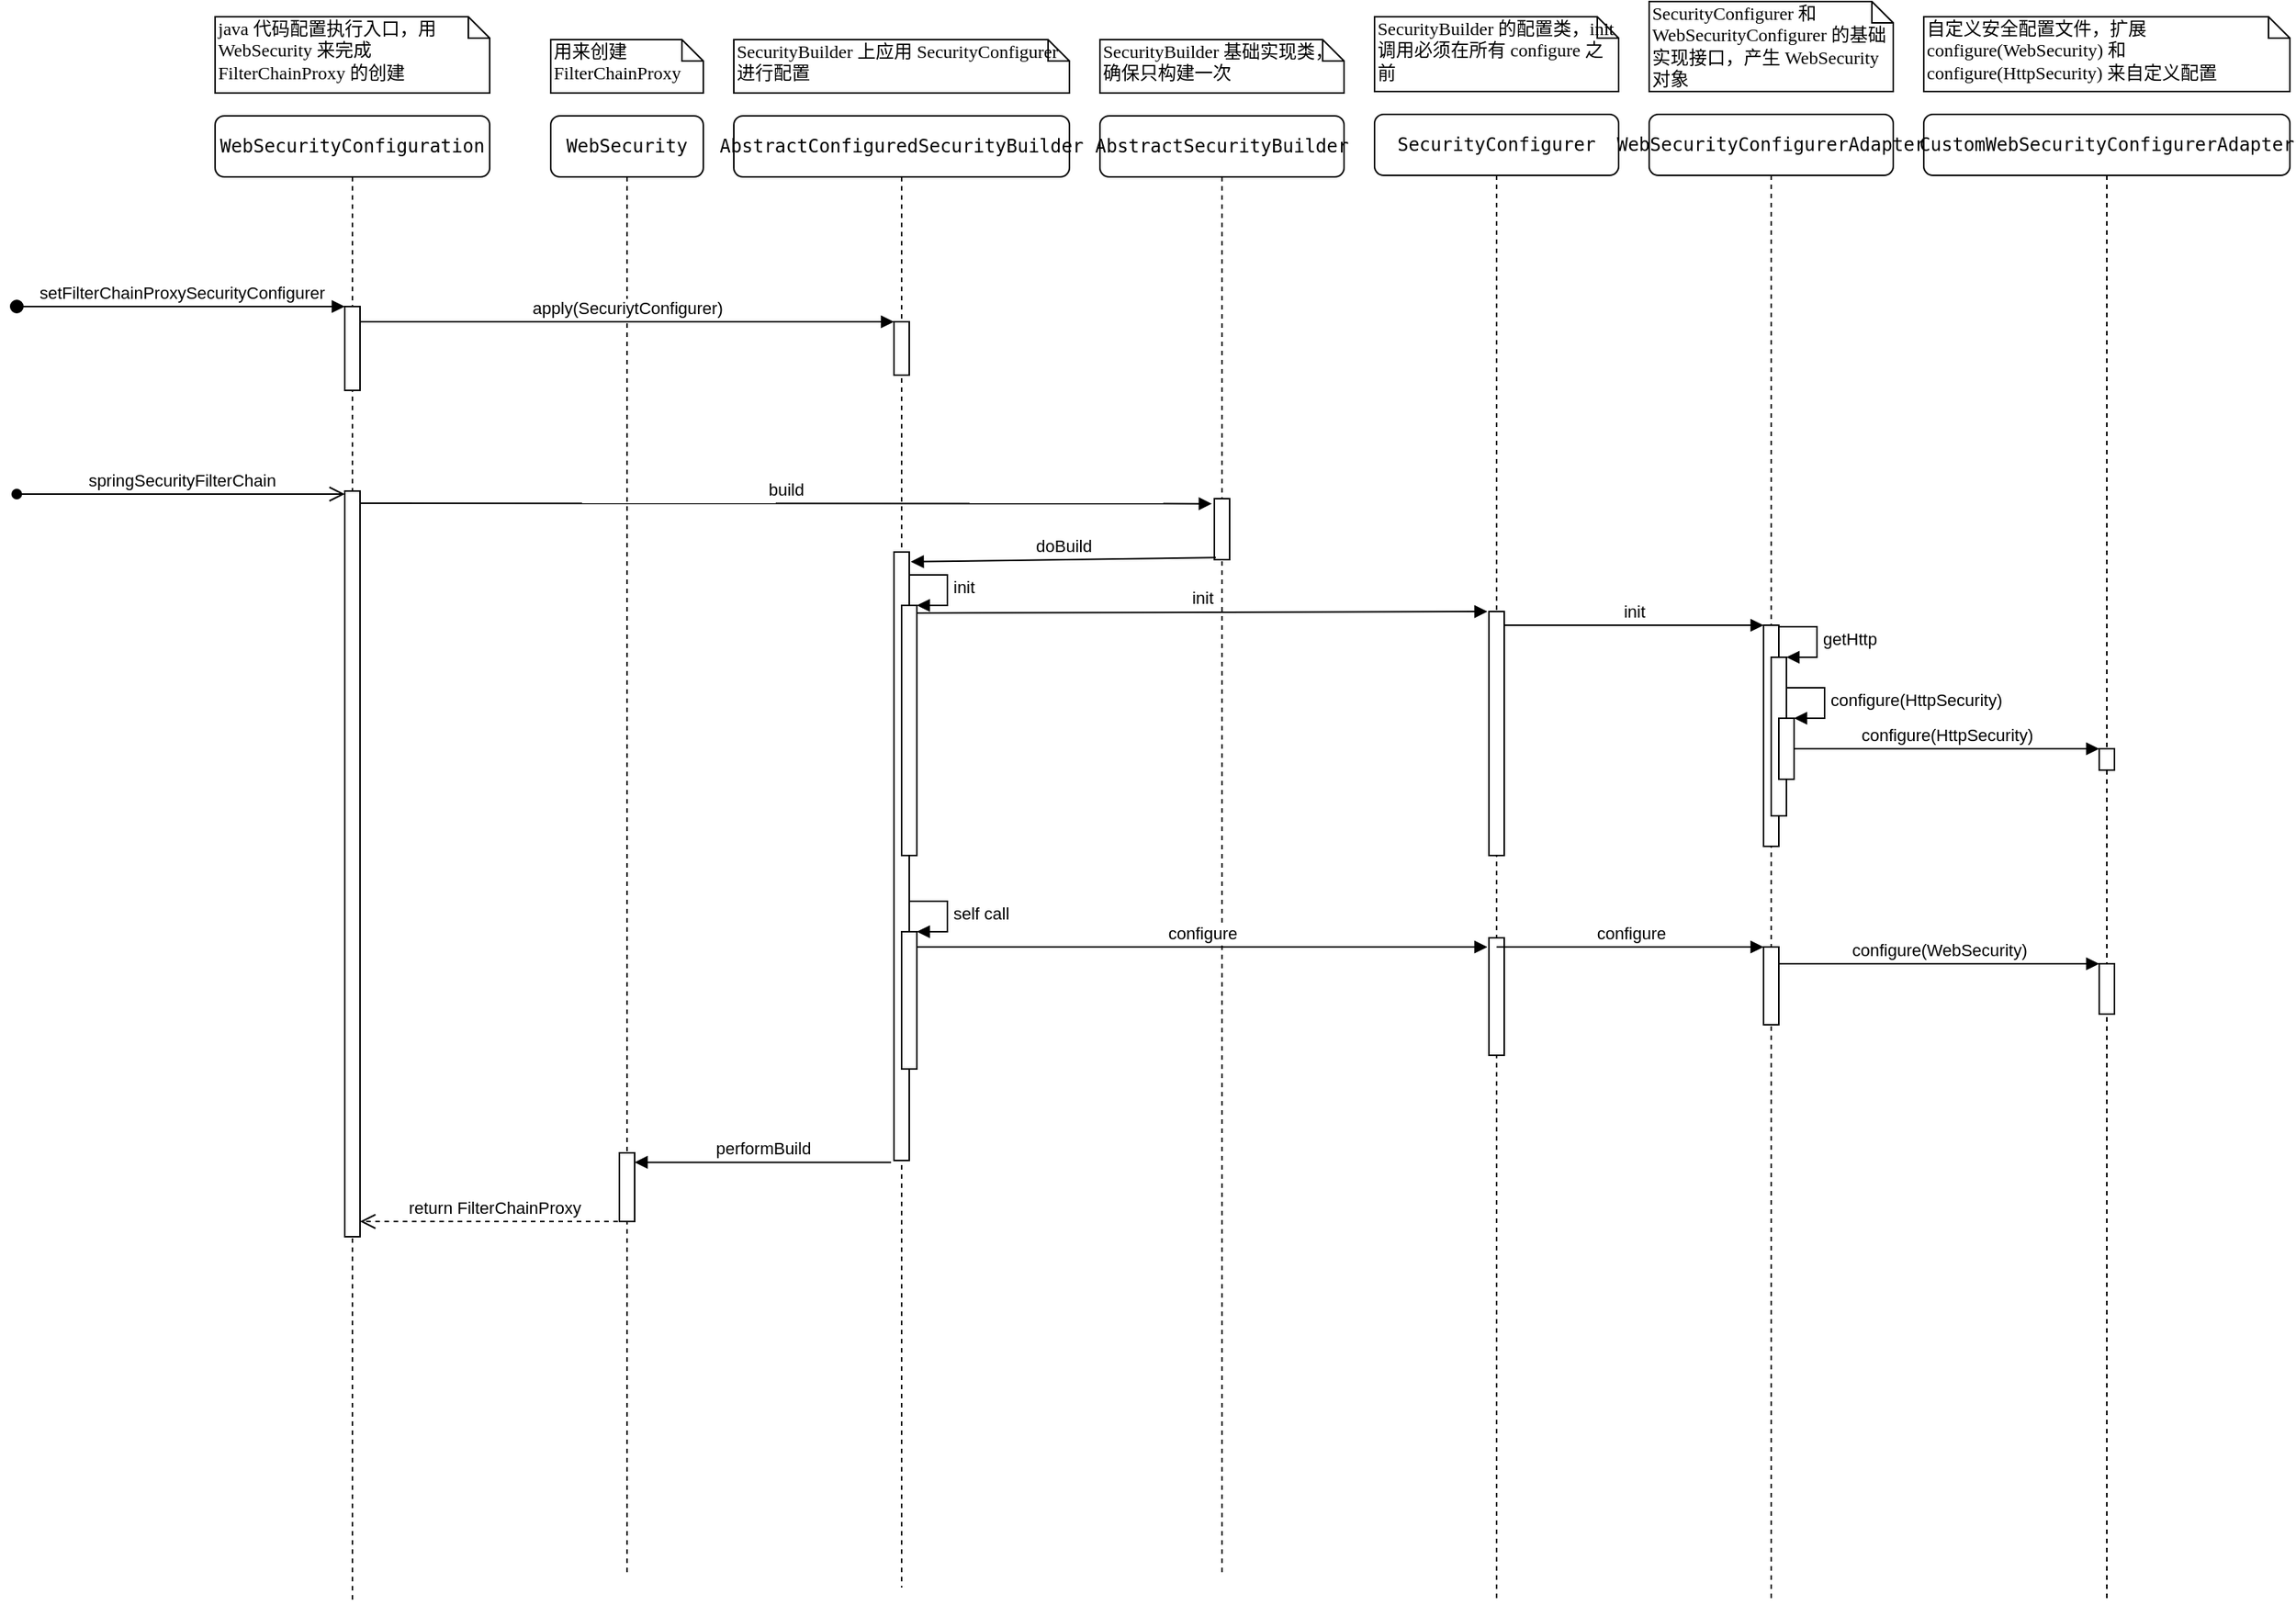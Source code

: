 <mxfile version="10.6.7" type="github"><diagram name="Page-1" id="13e1069c-82ec-6db2-03f1-153e76fe0fe0"><mxGraphModel dx="3390" dy="1943" grid="1" gridSize="10" guides="1" tooltips="1" connect="1" arrows="1" fold="1" page="1" pageScale="1" pageWidth="1100" pageHeight="850" background="#ffffff" math="0" shadow="0"><root><mxCell id="0"/><mxCell id="1" parent="0"/><mxCell id="7baba1c4bc27f4b0-2" value="&lt;pre&gt;&lt;span&gt;WebSecurity&lt;/span&gt;&lt;/pre&gt;" style="shape=umlLifeline;perimeter=lifelinePerimeter;whiteSpace=wrap;html=1;container=1;collapsible=0;recursiveResize=0;outlineConnect=0;rounded=1;shadow=0;comic=0;labelBackgroundColor=none;strokeColor=#000000;strokeWidth=1;fillColor=#FFFFFF;fontFamily=Verdana;fontSize=12;fontColor=#000000;align=center;" parent="1" vertex="1"><mxGeometry x="430" y="115" width="100" height="955" as="geometry"/></mxCell><mxCell id="IPR779nHs_zAGFgSF5oa-36" value="return FilterChainProxy" style="html=1;verticalAlign=bottom;endArrow=open;dashed=1;endSize=8;strokeColor=#000000;" edge="1" parent="7baba1c4bc27f4b0-2"><mxGeometry relative="1" as="geometry"><mxPoint x="50" y="725" as="sourcePoint"/><mxPoint x="-125" y="725" as="targetPoint"/></mxGeometry></mxCell><mxCell id="IPR779nHs_zAGFgSF5oa-5" value="" style="html=1;points=[];perimeter=orthogonalPerimeter;" vertex="1" parent="7baba1c4bc27f4b0-2"><mxGeometry x="45" y="680" width="10" height="45" as="geometry"/></mxCell><mxCell id="7baba1c4bc27f4b0-3" value="&lt;pre&gt;&lt;pre&gt;&lt;span&gt;AbstractConfiguredSecurityBuilder&lt;/span&gt;&lt;/pre&gt;&lt;/pre&gt;" style="shape=umlLifeline;perimeter=lifelinePerimeter;whiteSpace=wrap;html=1;container=1;collapsible=0;recursiveResize=0;outlineConnect=0;rounded=1;shadow=0;comic=0;labelBackgroundColor=none;strokeColor=#000000;strokeWidth=1;fillColor=#FFFFFF;fontFamily=Verdana;fontSize=12;fontColor=#000000;align=center;" parent="1" vertex="1"><mxGeometry x="550" y="115" width="220" height="965" as="geometry"/></mxCell><mxCell id="IPR779nHs_zAGFgSF5oa-39" value="" style="html=1;points=[];perimeter=orthogonalPerimeter;" vertex="1" parent="7baba1c4bc27f4b0-3"><mxGeometry x="105" y="135" width="10" height="35" as="geometry"/></mxCell><mxCell id="7baba1c4bc27f4b0-8" value="&lt;pre&gt;&lt;span&gt;WebSecurityConfiguration&lt;/span&gt;&lt;/pre&gt;" style="shape=umlLifeline;perimeter=lifelinePerimeter;whiteSpace=wrap;html=1;container=1;collapsible=0;recursiveResize=0;outlineConnect=0;rounded=1;shadow=0;comic=0;labelBackgroundColor=none;strokeColor=#000000;strokeWidth=1;fillColor=#FFFFFF;fontFamily=Verdana;fontSize=12;fontColor=#000000;align=center;" parent="1" vertex="1"><mxGeometry x="210" y="115" width="180" height="975" as="geometry"/></mxCell><mxCell id="IPR779nHs_zAGFgSF5oa-37" value="" style="html=1;points=[];perimeter=orthogonalPerimeter;" vertex="1" parent="7baba1c4bc27f4b0-8"><mxGeometry x="85" y="125" width="10" height="55" as="geometry"/></mxCell><mxCell id="IPR779nHs_zAGFgSF5oa-38" value="setFilterChainProxySecurityConfigurer" style="html=1;verticalAlign=bottom;startArrow=oval;endArrow=block;startSize=8;strokeColor=#000000;" edge="1" target="IPR779nHs_zAGFgSF5oa-37" parent="7baba1c4bc27f4b0-8"><mxGeometry relative="1" as="geometry"><mxPoint x="-130" y="125" as="sourcePoint"/></mxGeometry></mxCell><mxCell id="7baba1c4bc27f4b0-40" value="java 代码配置执行入口，用 WebSecurity 来完成 FilterChainProxy 的创建" style="shape=note;whiteSpace=wrap;html=1;size=14;verticalAlign=top;align=left;spacingTop=-6;rounded=0;shadow=0;comic=0;labelBackgroundColor=none;strokeColor=#000000;strokeWidth=1;fillColor=#FFFFFF;fontFamily=Verdana;fontSize=12;fontColor=#000000;" parent="1" vertex="1"><mxGeometry x="210" y="50" width="180" height="50" as="geometry"/></mxCell><mxCell id="7baba1c4bc27f4b0-41" value="用来创建 FilterChainProxy" style="shape=note;whiteSpace=wrap;html=1;size=14;verticalAlign=top;align=left;spacingTop=-6;rounded=0;shadow=0;comic=0;labelBackgroundColor=none;strokeColor=#000000;strokeWidth=1;fillColor=#FFFFFF;fontFamily=Verdana;fontSize=12;fontColor=#000000;" parent="1" vertex="1"><mxGeometry x="430" y="65" width="100" height="35" as="geometry"/></mxCell><mxCell id="7baba1c4bc27f4b0-42" value="SecurityBuilder 上应用 SecurityConfigurer 进行配置" style="shape=note;whiteSpace=wrap;html=1;size=14;verticalAlign=top;align=left;spacingTop=-6;rounded=0;shadow=0;comic=0;labelBackgroundColor=none;strokeColor=#000000;strokeWidth=1;fillColor=#FFFFFF;fontFamily=Verdana;fontSize=12;fontColor=#000000;" parent="1" vertex="1"><mxGeometry x="550" y="65" width="220" height="35" as="geometry"/></mxCell><mxCell id="IPR779nHs_zAGFgSF5oa-20" value="&lt;pre&gt;&lt;span&gt;AbstractSecurityBuilder&lt;/span&gt;&lt;/pre&gt;" style="shape=umlLifeline;perimeter=lifelinePerimeter;whiteSpace=wrap;html=1;container=1;collapsible=0;recursiveResize=0;outlineConnect=0;rounded=1;shadow=0;comic=0;labelBackgroundColor=none;strokeColor=#000000;strokeWidth=1;fillColor=#FFFFFF;fontFamily=Verdana;fontSize=12;fontColor=#000000;align=center;" vertex="1" parent="1"><mxGeometry x="790" y="115" width="160" height="955" as="geometry"/></mxCell><mxCell id="IPR779nHs_zAGFgSF5oa-22" value="SecurityBuilder 基础实现类，确保只构建一次" style="shape=note;whiteSpace=wrap;html=1;size=14;verticalAlign=top;align=left;spacingTop=-6;rounded=0;shadow=0;comic=0;labelBackgroundColor=none;strokeColor=#000000;strokeWidth=1;fillColor=#FFFFFF;fontFamily=Verdana;fontSize=12;fontColor=#000000;" vertex="1" parent="1"><mxGeometry x="790" y="65" width="160" height="35" as="geometry"/></mxCell><mxCell id="IPR779nHs_zAGFgSF5oa-26" value="&lt;pre&gt;&lt;pre&gt;&lt;span&gt;SecurityConfigurer&lt;/span&gt;&lt;/pre&gt;&lt;/pre&gt;" style="shape=umlLifeline;perimeter=lifelinePerimeter;whiteSpace=wrap;html=1;container=1;collapsible=0;recursiveResize=0;outlineConnect=0;rounded=1;shadow=0;comic=0;labelBackgroundColor=none;strokeColor=#000000;strokeWidth=1;fillColor=#FFFFFF;fontFamily=Verdana;fontSize=12;fontColor=#000000;align=center;" vertex="1" parent="1"><mxGeometry x="970" y="114" width="160" height="976" as="geometry"/></mxCell><mxCell id="IPR779nHs_zAGFgSF5oa-28" value="SecurityBuilder 的配置类，init 调用必须在所有 configure 之前" style="shape=note;whiteSpace=wrap;html=1;size=14;verticalAlign=top;align=left;spacingTop=-6;rounded=0;shadow=0;comic=0;labelBackgroundColor=none;strokeColor=#000000;strokeWidth=1;fillColor=#FFFFFF;fontFamily=Verdana;fontSize=12;fontColor=#000000;" vertex="1" parent="1"><mxGeometry x="970" y="50" width="160" height="49" as="geometry"/></mxCell><mxCell id="7baba1c4bc27f4b0-13" value="" style="html=1;points=[];perimeter=orthogonalPerimeter;rounded=0;shadow=0;comic=0;labelBackgroundColor=none;strokeColor=#000000;strokeWidth=1;fillColor=#FFFFFF;fontFamily=Verdana;fontSize=12;fontColor=#000000;align=center;" parent="1" vertex="1"><mxGeometry x="655" y="401" width="10" height="399" as="geometry"/></mxCell><mxCell id="IPR779nHs_zAGFgSF5oa-24" value="" style="html=1;points=[];perimeter=orthogonalPerimeter;" vertex="1" parent="1"><mxGeometry x="660" y="436" width="10" height="164" as="geometry"/></mxCell><mxCell id="IPR779nHs_zAGFgSF5oa-25" value="init" style="edgeStyle=orthogonalEdgeStyle;html=1;align=left;spacingLeft=2;endArrow=block;rounded=0;entryX=1;entryY=0;strokeColor=#000000;" edge="1" target="IPR779nHs_zAGFgSF5oa-24" parent="1"><mxGeometry relative="1" as="geometry"><mxPoint x="665" y="416" as="sourcePoint"/><Array as="points"><mxPoint x="690" y="416"/></Array></mxGeometry></mxCell><mxCell id="IPR779nHs_zAGFgSF5oa-29" value="init" style="html=1;verticalAlign=bottom;endArrow=block;strokeColor=#000000;exitX=1.022;exitY=0.122;exitDx=0;exitDy=0;exitPerimeter=0;" edge="1" parent="1"><mxGeometry width="80" relative="1" as="geometry"><mxPoint x="670.333" y="441" as="sourcePoint"/><mxPoint x="1044" y="440" as="targetPoint"/></mxGeometry></mxCell><mxCell id="IPR779nHs_zAGFgSF5oa-32" value="" style="html=1;points=[];perimeter=orthogonalPerimeter;" vertex="1" parent="1"><mxGeometry x="660" y="650" width="10" height="90" as="geometry"/></mxCell><mxCell id="IPR779nHs_zAGFgSF5oa-33" value="self call" style="edgeStyle=orthogonalEdgeStyle;html=1;align=left;spacingLeft=2;endArrow=block;rounded=0;entryX=1;entryY=0;strokeColor=#000000;" edge="1" target="IPR779nHs_zAGFgSF5oa-32" parent="1"><mxGeometry relative="1" as="geometry"><mxPoint x="665" y="630" as="sourcePoint"/><Array as="points"><mxPoint x="690" y="630"/></Array></mxGeometry></mxCell><mxCell id="IPR779nHs_zAGFgSF5oa-2" value="" style="html=1;points=[];perimeter=orthogonalPerimeter;" vertex="1" parent="1"><mxGeometry x="295" y="361" width="10" height="489" as="geometry"/></mxCell><mxCell id="IPR779nHs_zAGFgSF5oa-6" value="performBuild" style="html=1;verticalAlign=bottom;startArrow=none;endArrow=block;startSize=8;startFill=0;strokeColor=#000000;exitX=-0.191;exitY=1.003;exitDx=0;exitDy=0;exitPerimeter=0;" edge="1" target="IPR779nHs_zAGFgSF5oa-5" parent="1" source="7baba1c4bc27f4b0-13"><mxGeometry x="0.003" relative="1" as="geometry"><mxPoint x="654" y="571" as="sourcePoint"/><mxPoint as="offset"/></mxGeometry></mxCell><mxCell id="IPR779nHs_zAGFgSF5oa-7" value="build&lt;br&gt;" style="html=1;verticalAlign=bottom;endArrow=block;strokeColor=#000000;entryX=-0.167;entryY=0.083;entryDx=0;entryDy=0;entryPerimeter=0;" edge="1" parent="1" target="IPR779nHs_zAGFgSF5oa-21"><mxGeometry width="80" relative="1" as="geometry"><mxPoint x="305" y="369" as="sourcePoint"/><mxPoint x="385" y="365.5" as="targetPoint"/></mxGeometry></mxCell><mxCell id="IPR779nHs_zAGFgSF5oa-18" value="springSecurityFilterChain" style="html=1;verticalAlign=bottom;startArrow=oval;startFill=1;endArrow=open;startSize=6;endSize=8;strokeColor=#000000;entryX=-0.033;entryY=0.021;entryDx=0;entryDy=0;entryPerimeter=0;" edge="1" parent="1"><mxGeometry width="80" relative="1" as="geometry"><mxPoint x="80" y="363" as="sourcePoint"/><mxPoint x="295" y="363" as="targetPoint"/></mxGeometry></mxCell><mxCell id="IPR779nHs_zAGFgSF5oa-21" value="" style="html=1;points=[];perimeter=orthogonalPerimeter;rounded=0;shadow=0;comic=0;labelBackgroundColor=none;strokeColor=#000000;strokeWidth=1;fillColor=#FFFFFF;fontFamily=Verdana;fontSize=12;fontColor=#000000;align=center;" vertex="1" parent="1"><mxGeometry x="865" y="366" width="10" height="40" as="geometry"/></mxCell><mxCell id="IPR779nHs_zAGFgSF5oa-23" value="doBuild" style="html=1;verticalAlign=bottom;startArrow=none;endArrow=block;startSize=8;startFill=0;strokeColor=#000000;entryX=1.1;entryY=0.016;entryDx=0;entryDy=0;entryPerimeter=0;exitX=0.1;exitY=0.967;exitDx=0;exitDy=0;exitPerimeter=0;" edge="1" parent="1" source="IPR779nHs_zAGFgSF5oa-21" target="7baba1c4bc27f4b0-13"><mxGeometry x="0.003" relative="1" as="geometry"><mxPoint x="852" y="403" as="sourcePoint"/><mxPoint x="696" y="434" as="targetPoint"/><mxPoint as="offset"/></mxGeometry></mxCell><mxCell id="IPR779nHs_zAGFgSF5oa-27" value="" style="html=1;points=[];perimeter=orthogonalPerimeter;rounded=0;shadow=0;comic=0;labelBackgroundColor=none;strokeColor=#000000;strokeWidth=1;fillColor=#FFFFFF;fontFamily=Verdana;fontSize=12;fontColor=#000000;align=center;" vertex="1" parent="1"><mxGeometry x="1045" y="440" width="10" height="160" as="geometry"/></mxCell><mxCell id="IPR779nHs_zAGFgSF5oa-34" value="configure" style="html=1;verticalAlign=bottom;endArrow=block;strokeColor=#000000;" edge="1" parent="1" source="IPR779nHs_zAGFgSF5oa-32"><mxGeometry width="80" relative="1" as="geometry"><mxPoint x="660" y="526.5" as="sourcePoint"/><mxPoint x="1044" y="660" as="targetPoint"/></mxGeometry></mxCell><mxCell id="IPR779nHs_zAGFgSF5oa-35" value="" style="html=1;points=[];perimeter=orthogonalPerimeter;rounded=0;shadow=0;comic=0;labelBackgroundColor=none;strokeColor=#000000;strokeWidth=1;fillColor=#FFFFFF;fontFamily=Verdana;fontSize=12;fontColor=#000000;align=center;" vertex="1" parent="1"><mxGeometry x="1045" y="654" width="10" height="77" as="geometry"/></mxCell><mxCell id="IPR779nHs_zAGFgSF5oa-40" value="apply(SecuriytConfigurer)" style="html=1;verticalAlign=bottom;endArrow=block;entryX=0;entryY=0;strokeColor=#000000;" edge="1" target="IPR779nHs_zAGFgSF5oa-39" parent="1" source="IPR779nHs_zAGFgSF5oa-37"><mxGeometry relative="1" as="geometry"><mxPoint x="585" y="250" as="sourcePoint"/></mxGeometry></mxCell><mxCell id="IPR779nHs_zAGFgSF5oa-42" value="&lt;pre&gt;&lt;pre&gt;&lt;pre&gt;&lt;span&gt;WebSecurityConfigurerAdapter&lt;/span&gt;&lt;/pre&gt;&lt;/pre&gt;&lt;/pre&gt;" style="shape=umlLifeline;perimeter=lifelinePerimeter;whiteSpace=wrap;html=1;container=1;collapsible=0;recursiveResize=0;outlineConnect=0;rounded=1;shadow=0;comic=0;labelBackgroundColor=none;strokeColor=#000000;strokeWidth=1;fillColor=#FFFFFF;fontFamily=Verdana;fontSize=12;fontColor=#000000;align=center;" vertex="1" parent="1"><mxGeometry x="1150" y="114" width="160" height="976" as="geometry"/></mxCell><mxCell id="IPR779nHs_zAGFgSF5oa-50" value="" style="html=1;points=[];perimeter=orthogonalPerimeter;" vertex="1" parent="IPR779nHs_zAGFgSF5oa-42"><mxGeometry x="75" y="335" width="10" height="145" as="geometry"/></mxCell><mxCell id="IPR779nHs_zAGFgSF5oa-53" value="" style="html=1;points=[];perimeter=orthogonalPerimeter;" vertex="1" parent="IPR779nHs_zAGFgSF5oa-42"><mxGeometry x="75" y="546" width="10" height="51" as="geometry"/></mxCell><mxCell id="IPR779nHs_zAGFgSF5oa-57" value="" style="html=1;points=[];perimeter=orthogonalPerimeter;labelBackgroundColor=#ffffff;" vertex="1" parent="IPR779nHs_zAGFgSF5oa-42"><mxGeometry x="80" y="356" width="10" height="104" as="geometry"/></mxCell><mxCell id="IPR779nHs_zAGFgSF5oa-58" value="getHttp" style="edgeStyle=orthogonalEdgeStyle;html=1;align=left;spacingLeft=2;endArrow=block;rounded=0;entryX=1;entryY=0;strokeColor=#000000;" edge="1" target="IPR779nHs_zAGFgSF5oa-57" parent="IPR779nHs_zAGFgSF5oa-42"><mxGeometry relative="1" as="geometry"><mxPoint x="85" y="336" as="sourcePoint"/><Array as="points"><mxPoint x="110" y="336"/></Array></mxGeometry></mxCell><mxCell id="IPR779nHs_zAGFgSF5oa-59" value="" style="html=1;points=[];perimeter=orthogonalPerimeter;labelBackgroundColor=#ffffff;" vertex="1" parent="IPR779nHs_zAGFgSF5oa-42"><mxGeometry x="85" y="396" width="10" height="40" as="geometry"/></mxCell><mxCell id="IPR779nHs_zAGFgSF5oa-60" value="configure(HttpSecurity)" style="edgeStyle=orthogonalEdgeStyle;html=1;align=left;spacingLeft=2;endArrow=block;rounded=0;entryX=1;entryY=0;strokeColor=#000000;" edge="1" target="IPR779nHs_zAGFgSF5oa-59" parent="IPR779nHs_zAGFgSF5oa-42"><mxGeometry relative="1" as="geometry"><mxPoint x="90" y="376" as="sourcePoint"/><Array as="points"><mxPoint x="115" y="376"/></Array></mxGeometry></mxCell><mxCell id="IPR779nHs_zAGFgSF5oa-43" value="SecurityConfigurer 和 WebSecurityConfigurer 的基础实现接口，产生 WebSecurity 对象" style="shape=note;whiteSpace=wrap;html=1;size=14;verticalAlign=top;align=left;spacingTop=-6;rounded=0;shadow=0;comic=0;labelBackgroundColor=none;strokeColor=#000000;strokeWidth=1;fillColor=#FFFFFF;fontFamily=Verdana;fontSize=12;fontColor=#000000;" vertex="1" parent="1"><mxGeometry x="1150" y="40" width="160" height="59" as="geometry"/></mxCell><mxCell id="IPR779nHs_zAGFgSF5oa-46" value="&lt;pre&gt;&lt;pre&gt;&lt;span&gt;CustomWebSecurityConfigurerAdapter&lt;/span&gt;&lt;/pre&gt;&lt;/pre&gt;" style="shape=umlLifeline;perimeter=lifelinePerimeter;whiteSpace=wrap;html=1;container=1;collapsible=0;recursiveResize=0;outlineConnect=0;rounded=1;shadow=0;comic=0;labelBackgroundColor=none;strokeColor=#000000;strokeWidth=1;fillColor=#FFFFFF;fontFamily=Verdana;fontSize=12;fontColor=#000000;align=center;" vertex="1" parent="1"><mxGeometry x="1330" y="114" width="240" height="976" as="geometry"/></mxCell><mxCell id="IPR779nHs_zAGFgSF5oa-61" value="" style="html=1;points=[];perimeter=orthogonalPerimeter;labelBackgroundColor=#ffffff;" vertex="1" parent="IPR779nHs_zAGFgSF5oa-46"><mxGeometry x="115" y="416" width="10" height="14" as="geometry"/></mxCell><mxCell id="IPR779nHs_zAGFgSF5oa-64" value="" style="html=1;points=[];perimeter=orthogonalPerimeter;labelBackgroundColor=#ffffff;" vertex="1" parent="IPR779nHs_zAGFgSF5oa-46"><mxGeometry x="115" y="557" width="10" height="33" as="geometry"/></mxCell><mxCell id="IPR779nHs_zAGFgSF5oa-47" value="自定义安全配置文件，扩展 configure(WebSecurity) 和 configure(HttpSecurity) 来自定义配置" style="shape=note;whiteSpace=wrap;html=1;size=14;verticalAlign=top;align=left;spacingTop=-6;rounded=0;shadow=0;comic=0;labelBackgroundColor=none;strokeColor=#000000;strokeWidth=1;fillColor=#FFFFFF;fontFamily=Verdana;fontSize=12;fontColor=#000000;" vertex="1" parent="1"><mxGeometry x="1330" y="50" width="240" height="49" as="geometry"/></mxCell><mxCell id="IPR779nHs_zAGFgSF5oa-51" value="init" style="html=1;verticalAlign=bottom;endArrow=block;entryX=0;entryY=0;strokeColor=#000000;" edge="1" target="IPR779nHs_zAGFgSF5oa-50" parent="1" source="IPR779nHs_zAGFgSF5oa-27"><mxGeometry relative="1" as="geometry"><mxPoint x="1050" y="449" as="sourcePoint"/></mxGeometry></mxCell><mxCell id="IPR779nHs_zAGFgSF5oa-54" value="configure" style="html=1;verticalAlign=bottom;endArrow=block;entryX=0;entryY=0;strokeColor=#000000;" edge="1" target="IPR779nHs_zAGFgSF5oa-53" parent="1"><mxGeometry relative="1" as="geometry"><mxPoint x="1050" y="660" as="sourcePoint"/></mxGeometry></mxCell><mxCell id="IPR779nHs_zAGFgSF5oa-62" value="configure(HttpSecurity)" style="html=1;verticalAlign=bottom;endArrow=block;entryX=0;entryY=0;strokeColor=#000000;" edge="1" target="IPR779nHs_zAGFgSF5oa-61" parent="1" source="IPR779nHs_zAGFgSF5oa-59"><mxGeometry relative="1" as="geometry"><mxPoint x="1375" y="530" as="sourcePoint"/></mxGeometry></mxCell><mxCell id="IPR779nHs_zAGFgSF5oa-65" value="configure(WebSecurity)" style="html=1;verticalAlign=bottom;endArrow=block;entryX=0;entryY=0;strokeColor=#000000;" edge="1" target="IPR779nHs_zAGFgSF5oa-64" parent="1" source="IPR779nHs_zAGFgSF5oa-53"><mxGeometry relative="1" as="geometry"><mxPoint x="1375" y="671" as="sourcePoint"/></mxGeometry></mxCell></root></mxGraphModel></diagram></mxfile>
